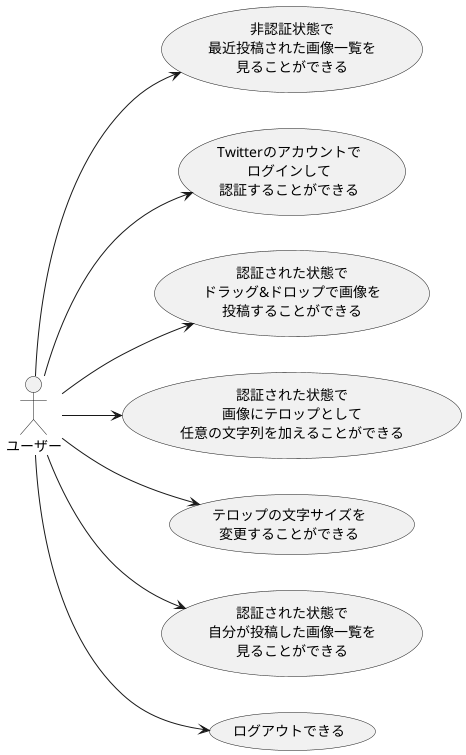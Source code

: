 @startuml
left to right direction
ユーザー --> (非認証状態で\n最近投稿された画像一覧を\n見ることができる)
ユーザー --> (Twitterのアカウントで\nログインして\n認証することができる)
ユーザー --> (認証された状態で\nドラッグ&ドロップで画像を\n投稿することができる)
ユーザー --> (認証された状態で\n画像にテロップとして\n任意の文字列を加えることができる)
ユーザー --> (テロップの文字サイズを\n変更することができる)
ユーザー --> (認証された状態で\n自分が投稿した画像一覧を\n見ることができる)
ユーザー --> (ログアウトできる)
@enduml